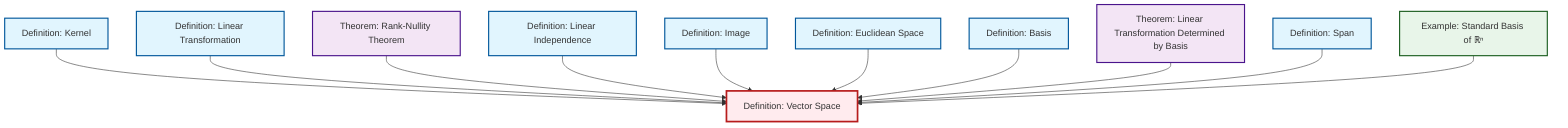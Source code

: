 graph TD
    classDef definition fill:#e1f5fe,stroke:#01579b,stroke-width:2px
    classDef theorem fill:#f3e5f5,stroke:#4a148c,stroke-width:2px
    classDef axiom fill:#fff3e0,stroke:#e65100,stroke-width:2px
    classDef example fill:#e8f5e9,stroke:#1b5e20,stroke-width:2px
    classDef current fill:#ffebee,stroke:#b71c1c,stroke-width:3px
    def-linear-transformation["Definition: Linear Transformation"]:::definition
    def-vector-space["Definition: Vector Space"]:::definition
    def-euclidean-space["Definition: Euclidean Space"]:::definition
    thm-rank-nullity["Theorem: Rank-Nullity Theorem"]:::theorem
    def-image["Definition: Image"]:::definition
    def-kernel["Definition: Kernel"]:::definition
    def-linear-independence["Definition: Linear Independence"]:::definition
    def-span["Definition: Span"]:::definition
    ex-standard-basis-rn["Example: Standard Basis of ℝⁿ"]:::example
    thm-linear-transformation-basis["Theorem: Linear Transformation Determined by Basis"]:::theorem
    def-basis["Definition: Basis"]:::definition
    def-kernel --> def-vector-space
    def-linear-transformation --> def-vector-space
    thm-rank-nullity --> def-vector-space
    def-linear-independence --> def-vector-space
    def-image --> def-vector-space
    def-euclidean-space --> def-vector-space
    def-basis --> def-vector-space
    thm-linear-transformation-basis --> def-vector-space
    def-span --> def-vector-space
    ex-standard-basis-rn --> def-vector-space
    class def-vector-space current